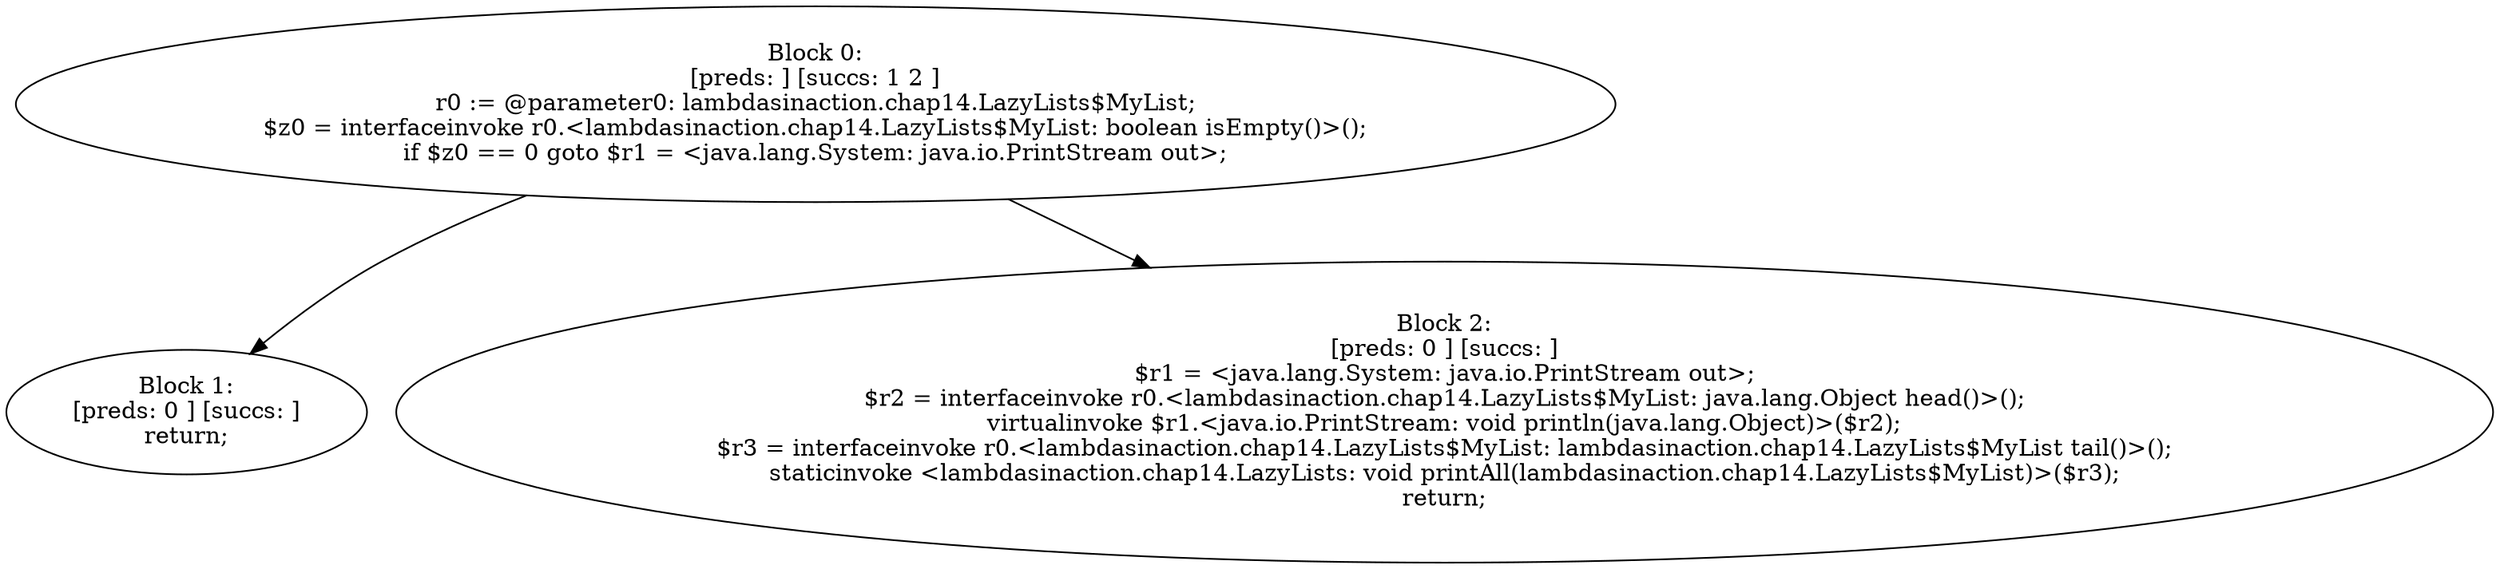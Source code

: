 digraph "unitGraph" {
    "Block 0:
[preds: ] [succs: 1 2 ]
r0 := @parameter0: lambdasinaction.chap14.LazyLists$MyList;
$z0 = interfaceinvoke r0.<lambdasinaction.chap14.LazyLists$MyList: boolean isEmpty()>();
if $z0 == 0 goto $r1 = <java.lang.System: java.io.PrintStream out>;
"
    "Block 1:
[preds: 0 ] [succs: ]
return;
"
    "Block 2:
[preds: 0 ] [succs: ]
$r1 = <java.lang.System: java.io.PrintStream out>;
$r2 = interfaceinvoke r0.<lambdasinaction.chap14.LazyLists$MyList: java.lang.Object head()>();
virtualinvoke $r1.<java.io.PrintStream: void println(java.lang.Object)>($r2);
$r3 = interfaceinvoke r0.<lambdasinaction.chap14.LazyLists$MyList: lambdasinaction.chap14.LazyLists$MyList tail()>();
staticinvoke <lambdasinaction.chap14.LazyLists: void printAll(lambdasinaction.chap14.LazyLists$MyList)>($r3);
return;
"
    "Block 0:
[preds: ] [succs: 1 2 ]
r0 := @parameter0: lambdasinaction.chap14.LazyLists$MyList;
$z0 = interfaceinvoke r0.<lambdasinaction.chap14.LazyLists$MyList: boolean isEmpty()>();
if $z0 == 0 goto $r1 = <java.lang.System: java.io.PrintStream out>;
"->"Block 1:
[preds: 0 ] [succs: ]
return;
";
    "Block 0:
[preds: ] [succs: 1 2 ]
r0 := @parameter0: lambdasinaction.chap14.LazyLists$MyList;
$z0 = interfaceinvoke r0.<lambdasinaction.chap14.LazyLists$MyList: boolean isEmpty()>();
if $z0 == 0 goto $r1 = <java.lang.System: java.io.PrintStream out>;
"->"Block 2:
[preds: 0 ] [succs: ]
$r1 = <java.lang.System: java.io.PrintStream out>;
$r2 = interfaceinvoke r0.<lambdasinaction.chap14.LazyLists$MyList: java.lang.Object head()>();
virtualinvoke $r1.<java.io.PrintStream: void println(java.lang.Object)>($r2);
$r3 = interfaceinvoke r0.<lambdasinaction.chap14.LazyLists$MyList: lambdasinaction.chap14.LazyLists$MyList tail()>();
staticinvoke <lambdasinaction.chap14.LazyLists: void printAll(lambdasinaction.chap14.LazyLists$MyList)>($r3);
return;
";
}
